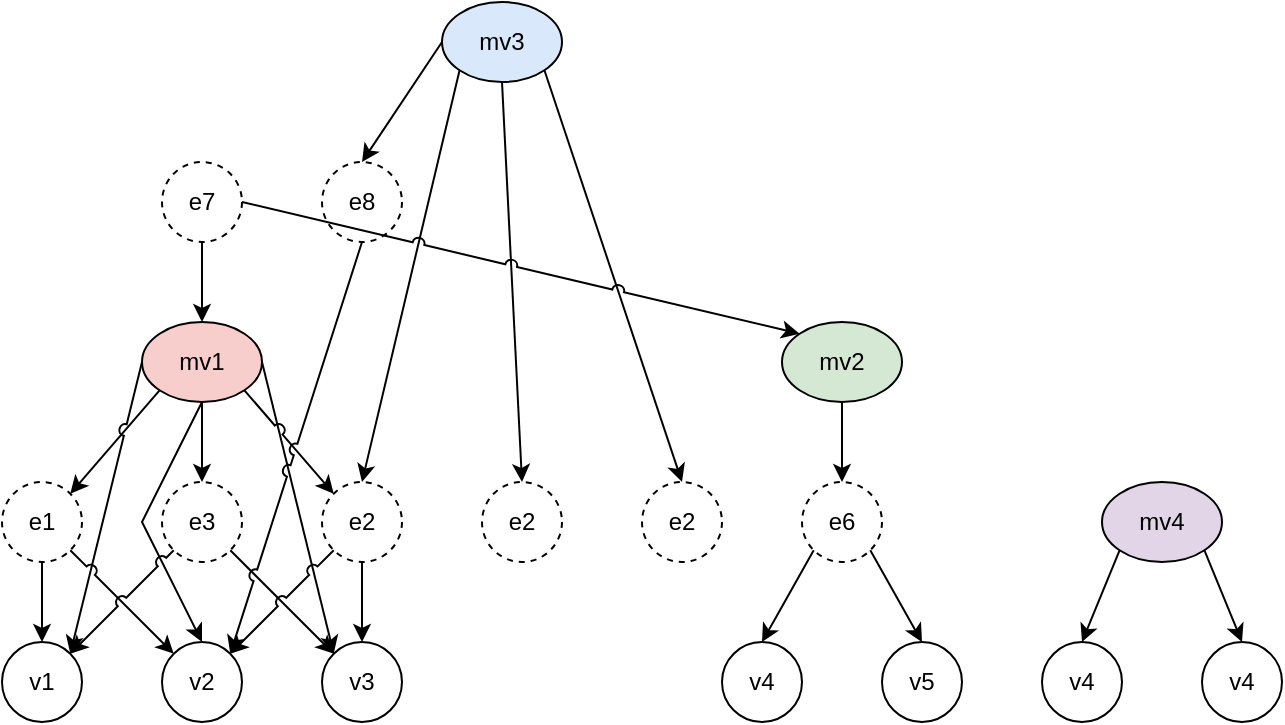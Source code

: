 <mxfile version="16.2.7" type="github" pages="2">
  <diagram id="5mnkRgFZIP5zxIZn5EAq" name="Predicate form">
    <mxGraphModel dx="782" dy="436" grid="1" gridSize="10" guides="1" tooltips="1" connect="1" arrows="1" fold="1" page="1" pageScale="1" pageWidth="1169" pageHeight="1654" math="0" shadow="0">
      <root>
        <mxCell id="0" />
        <mxCell id="1" parent="0" />
        <mxCell id="4unaoIxunH7mGYvfYDb9-40" style="edgeStyle=none;rounded=0;jumpStyle=arc;orthogonalLoop=1;jettySize=auto;html=1;exitX=1;exitY=0.5;exitDx=0;exitDy=0;entryX=0;entryY=0;entryDx=0;entryDy=0;" edge="1" parent="1" source="4unaoIxunH7mGYvfYDb9-6" target="4unaoIxunH7mGYvfYDb9-8">
          <mxGeometry relative="1" as="geometry" />
        </mxCell>
        <mxCell id="4unaoIxunH7mGYvfYDb9-39" style="edgeStyle=none;rounded=0;jumpStyle=arc;orthogonalLoop=1;jettySize=auto;html=1;exitX=0.5;exitY=1;exitDx=0;exitDy=0;entryX=0.5;entryY=0;entryDx=0;entryDy=0;" edge="1" parent="1" source="4unaoIxunH7mGYvfYDb9-6" target="4unaoIxunH7mGYvfYDb9-7">
          <mxGeometry relative="1" as="geometry">
            <Array as="points">
              <mxPoint x="230" y="340" />
            </Array>
          </mxGeometry>
        </mxCell>
        <mxCell id="ydR2u3FujmdfGVsNyOxq-1" value="v1" style="ellipse;whiteSpace=wrap;html=1;aspect=fixed;fillColor=none;" vertex="1" parent="1">
          <mxGeometry x="160" y="400" width="40" height="40" as="geometry" />
        </mxCell>
        <mxCell id="4unaoIxunH7mGYvfYDb9-34" style="edgeStyle=none;rounded=0;jumpStyle=arc;orthogonalLoop=1;jettySize=auto;html=1;exitX=0.5;exitY=1;exitDx=0;exitDy=0;entryX=0.5;entryY=0;entryDx=0;entryDy=0;" edge="1" parent="1" source="4unaoIxunH7mGYvfYDb9-1" target="4unaoIxunH7mGYvfYDb9-6">
          <mxGeometry relative="1" as="geometry" />
        </mxCell>
        <mxCell id="4unaoIxunH7mGYvfYDb9-1" value="e7" style="ellipse;whiteSpace=wrap;html=1;aspect=fixed;fillColor=none;dashed=1;" vertex="1" parent="1">
          <mxGeometry x="240" y="160" width="40" height="40" as="geometry" />
        </mxCell>
        <mxCell id="4unaoIxunH7mGYvfYDb9-29" style="edgeStyle=none;rounded=0;jumpStyle=arc;orthogonalLoop=1;jettySize=auto;html=1;exitX=0;exitY=1;exitDx=0;exitDy=0;entryX=0.5;entryY=0;entryDx=0;entryDy=0;" edge="1" parent="1" source="4unaoIxunH7mGYvfYDb9-2" target="4unaoIxunH7mGYvfYDb9-27">
          <mxGeometry relative="1" as="geometry" />
        </mxCell>
        <mxCell id="4unaoIxunH7mGYvfYDb9-30" style="edgeStyle=none;rounded=0;jumpStyle=arc;orthogonalLoop=1;jettySize=auto;html=1;exitX=1;exitY=1;exitDx=0;exitDy=0;entryX=0.5;entryY=0;entryDx=0;entryDy=0;" edge="1" parent="1" source="4unaoIxunH7mGYvfYDb9-2" target="4unaoIxunH7mGYvfYDb9-28">
          <mxGeometry relative="1" as="geometry" />
        </mxCell>
        <mxCell id="4unaoIxunH7mGYvfYDb9-2" value="mv4" style="ellipse;whiteSpace=wrap;html=1;fillColor=#e1d5e7;strokeColor=#000000;" vertex="1" parent="1">
          <mxGeometry x="710" y="320" width="60" height="40" as="geometry" />
        </mxCell>
        <mxCell id="4unaoIxunH7mGYvfYDb9-36" style="edgeStyle=none;rounded=0;jumpStyle=arc;orthogonalLoop=1;jettySize=auto;html=1;exitX=0;exitY=1;exitDx=0;exitDy=0;entryX=0.5;entryY=0;entryDx=0;entryDy=0;" edge="1" parent="1" source="4unaoIxunH7mGYvfYDb9-4" target="4unaoIxunH7mGYvfYDb9-14">
          <mxGeometry relative="1" as="geometry" />
        </mxCell>
        <mxCell id="4unaoIxunH7mGYvfYDb9-43" style="edgeStyle=none;rounded=0;jumpStyle=arc;orthogonalLoop=1;jettySize=auto;html=1;exitX=0;exitY=0.5;exitDx=0;exitDy=0;entryX=0.5;entryY=0;entryDx=0;entryDy=0;" edge="1" parent="1" source="4unaoIxunH7mGYvfYDb9-4" target="4unaoIxunH7mGYvfYDb9-41">
          <mxGeometry relative="1" as="geometry" />
        </mxCell>
        <mxCell id="4unaoIxunH7mGYvfYDb9-47" style="edgeStyle=none;rounded=0;jumpStyle=arc;orthogonalLoop=1;jettySize=auto;html=1;exitX=0.5;exitY=1;exitDx=0;exitDy=0;entryX=0.5;entryY=0;entryDx=0;entryDy=0;" edge="1" parent="1" source="4unaoIxunH7mGYvfYDb9-4" target="4unaoIxunH7mGYvfYDb9-45">
          <mxGeometry relative="1" as="geometry" />
        </mxCell>
        <mxCell id="4unaoIxunH7mGYvfYDb9-48" style="edgeStyle=none;rounded=0;jumpStyle=arc;orthogonalLoop=1;jettySize=auto;html=1;exitX=1;exitY=1;exitDx=0;exitDy=0;entryX=0.5;entryY=0;entryDx=0;entryDy=0;" edge="1" parent="1" source="4unaoIxunH7mGYvfYDb9-4" target="4unaoIxunH7mGYvfYDb9-46">
          <mxGeometry relative="1" as="geometry" />
        </mxCell>
        <mxCell id="4unaoIxunH7mGYvfYDb9-4" value="mv3" style="ellipse;whiteSpace=wrap;html=1;fillColor=#dae8fc;strokeColor=#000000;" vertex="1" parent="1">
          <mxGeometry x="380" y="80" width="60" height="40" as="geometry" />
        </mxCell>
        <mxCell id="4unaoIxunH7mGYvfYDb9-37" style="edgeStyle=none;rounded=0;jumpStyle=arc;orthogonalLoop=1;jettySize=auto;html=1;exitX=0.5;exitY=1;exitDx=0;exitDy=0;entryX=0.5;entryY=0;entryDx=0;entryDy=0;" edge="1" parent="1" source="4unaoIxunH7mGYvfYDb9-5" target="4unaoIxunH7mGYvfYDb9-31">
          <mxGeometry relative="1" as="geometry" />
        </mxCell>
        <mxCell id="4unaoIxunH7mGYvfYDb9-5" value="mv2" style="ellipse;whiteSpace=wrap;html=1;fillColor=#d5e8d4;strokeColor=#000000;" vertex="1" parent="1">
          <mxGeometry x="550" y="240" width="60" height="40" as="geometry" />
        </mxCell>
        <mxCell id="4unaoIxunH7mGYvfYDb9-15" style="edgeStyle=none;rounded=0;orthogonalLoop=1;jettySize=auto;html=1;exitX=0;exitY=1;exitDx=0;exitDy=0;entryX=1;entryY=0;entryDx=0;entryDy=0;jumpStyle=arc;" edge="1" parent="1" source="4unaoIxunH7mGYvfYDb9-6" target="4unaoIxunH7mGYvfYDb9-12">
          <mxGeometry relative="1" as="geometry" />
        </mxCell>
        <mxCell id="4unaoIxunH7mGYvfYDb9-16" style="edgeStyle=none;rounded=0;orthogonalLoop=1;jettySize=auto;html=1;exitX=0.5;exitY=1;exitDx=0;exitDy=0;entryX=0.5;entryY=0;entryDx=0;entryDy=0;jumpStyle=arc;" edge="1" parent="1" source="4unaoIxunH7mGYvfYDb9-6" target="4unaoIxunH7mGYvfYDb9-13">
          <mxGeometry relative="1" as="geometry" />
        </mxCell>
        <mxCell id="4unaoIxunH7mGYvfYDb9-17" style="edgeStyle=none;rounded=0;orthogonalLoop=1;jettySize=auto;html=1;exitX=1;exitY=1;exitDx=0;exitDy=0;entryX=0;entryY=0;entryDx=0;entryDy=0;jumpStyle=arc;" edge="1" parent="1" source="4unaoIxunH7mGYvfYDb9-6" target="4unaoIxunH7mGYvfYDb9-14">
          <mxGeometry relative="1" as="geometry" />
        </mxCell>
        <mxCell id="4unaoIxunH7mGYvfYDb9-38" style="edgeStyle=none;rounded=0;jumpStyle=arc;orthogonalLoop=1;jettySize=auto;html=1;exitX=0;exitY=0.5;exitDx=0;exitDy=0;entryX=1;entryY=0;entryDx=0;entryDy=0;" edge="1" parent="1" source="4unaoIxunH7mGYvfYDb9-6" target="ydR2u3FujmdfGVsNyOxq-1">
          <mxGeometry relative="1" as="geometry" />
        </mxCell>
        <mxCell id="4unaoIxunH7mGYvfYDb9-6" value="mv1" style="ellipse;whiteSpace=wrap;html=1;fillColor=#f8cecc;strokeColor=#000000;" vertex="1" parent="1">
          <mxGeometry x="230" y="240" width="60" height="40" as="geometry" />
        </mxCell>
        <mxCell id="4unaoIxunH7mGYvfYDb9-7" value="v2" style="ellipse;whiteSpace=wrap;html=1;aspect=fixed;fillColor=none;" vertex="1" parent="1">
          <mxGeometry x="240" y="400" width="40" height="40" as="geometry" />
        </mxCell>
        <mxCell id="4unaoIxunH7mGYvfYDb9-8" value="v3" style="ellipse;whiteSpace=wrap;html=1;aspect=fixed;fillColor=none;" vertex="1" parent="1">
          <mxGeometry x="320" y="400" width="40" height="40" as="geometry" />
        </mxCell>
        <mxCell id="4unaoIxunH7mGYvfYDb9-18" style="edgeStyle=none;rounded=0;orthogonalLoop=1;jettySize=auto;html=1;exitX=0.5;exitY=1;exitDx=0;exitDy=0;entryX=0.5;entryY=0;entryDx=0;entryDy=0;jumpStyle=arc;" edge="1" parent="1" source="4unaoIxunH7mGYvfYDb9-12" target="ydR2u3FujmdfGVsNyOxq-1">
          <mxGeometry relative="1" as="geometry" />
        </mxCell>
        <mxCell id="4unaoIxunH7mGYvfYDb9-22" style="edgeStyle=none;rounded=0;orthogonalLoop=1;jettySize=auto;html=1;exitX=1;exitY=1;exitDx=0;exitDy=0;entryX=0;entryY=0;entryDx=0;entryDy=0;jumpStyle=arc;" edge="1" parent="1" source="4unaoIxunH7mGYvfYDb9-12" target="4unaoIxunH7mGYvfYDb9-7">
          <mxGeometry relative="1" as="geometry" />
        </mxCell>
        <mxCell id="4unaoIxunH7mGYvfYDb9-12" value="e1" style="ellipse;whiteSpace=wrap;html=1;aspect=fixed;fillColor=none;dashed=1;" vertex="1" parent="1">
          <mxGeometry x="160" y="320" width="40" height="40" as="geometry" />
        </mxCell>
        <mxCell id="4unaoIxunH7mGYvfYDb9-23" style="edgeStyle=none;rounded=0;orthogonalLoop=1;jettySize=auto;html=1;exitX=0;exitY=1;exitDx=0;exitDy=0;entryX=1;entryY=0;entryDx=0;entryDy=0;jumpStyle=arc;" edge="1" parent="1" source="4unaoIxunH7mGYvfYDb9-13" target="ydR2u3FujmdfGVsNyOxq-1">
          <mxGeometry relative="1" as="geometry" />
        </mxCell>
        <mxCell id="4unaoIxunH7mGYvfYDb9-24" style="edgeStyle=none;rounded=0;orthogonalLoop=1;jettySize=auto;html=1;exitX=1;exitY=1;exitDx=0;exitDy=0;entryX=0;entryY=0;entryDx=0;entryDy=0;jumpStyle=arc;" edge="1" parent="1" source="4unaoIxunH7mGYvfYDb9-13" target="4unaoIxunH7mGYvfYDb9-8">
          <mxGeometry relative="1" as="geometry" />
        </mxCell>
        <mxCell id="4unaoIxunH7mGYvfYDb9-13" value="e3" style="ellipse;whiteSpace=wrap;html=1;aspect=fixed;fillColor=none;dashed=1;" vertex="1" parent="1">
          <mxGeometry x="240" y="320" width="40" height="40" as="geometry" />
        </mxCell>
        <mxCell id="4unaoIxunH7mGYvfYDb9-20" style="edgeStyle=none;rounded=0;orthogonalLoop=1;jettySize=auto;html=1;exitX=0.5;exitY=1;exitDx=0;exitDy=0;entryX=0.5;entryY=0;entryDx=0;entryDy=0;jumpStyle=arc;" edge="1" parent="1" source="4unaoIxunH7mGYvfYDb9-14" target="4unaoIxunH7mGYvfYDb9-8">
          <mxGeometry relative="1" as="geometry" />
        </mxCell>
        <mxCell id="4unaoIxunH7mGYvfYDb9-21" style="edgeStyle=none;rounded=0;orthogonalLoop=1;jettySize=auto;html=1;exitX=0;exitY=1;exitDx=0;exitDy=0;entryX=1;entryY=0;entryDx=0;entryDy=0;jumpStyle=arc;" edge="1" parent="1" source="4unaoIxunH7mGYvfYDb9-14" target="4unaoIxunH7mGYvfYDb9-7">
          <mxGeometry relative="1" as="geometry" />
        </mxCell>
        <mxCell id="4unaoIxunH7mGYvfYDb9-14" value="e2" style="ellipse;whiteSpace=wrap;html=1;aspect=fixed;fillColor=none;dashed=1;" vertex="1" parent="1">
          <mxGeometry x="320" y="320" width="40" height="40" as="geometry" />
        </mxCell>
        <mxCell id="4unaoIxunH7mGYvfYDb9-25" value="v4" style="ellipse;whiteSpace=wrap;html=1;aspect=fixed;fillColor=none;" vertex="1" parent="1">
          <mxGeometry x="520" y="400" width="40" height="40" as="geometry" />
        </mxCell>
        <mxCell id="4unaoIxunH7mGYvfYDb9-26" value="v5" style="ellipse;whiteSpace=wrap;html=1;aspect=fixed;fillColor=none;" vertex="1" parent="1">
          <mxGeometry x="600" y="400" width="40" height="40" as="geometry" />
        </mxCell>
        <mxCell id="4unaoIxunH7mGYvfYDb9-27" value="v4" style="ellipse;whiteSpace=wrap;html=1;aspect=fixed;fillColor=none;" vertex="1" parent="1">
          <mxGeometry x="680" y="400" width="40" height="40" as="geometry" />
        </mxCell>
        <mxCell id="4unaoIxunH7mGYvfYDb9-28" value="v4" style="ellipse;whiteSpace=wrap;html=1;aspect=fixed;fillColor=none;" vertex="1" parent="1">
          <mxGeometry x="760" y="400" width="40" height="40" as="geometry" />
        </mxCell>
        <mxCell id="4unaoIxunH7mGYvfYDb9-32" style="edgeStyle=none;rounded=0;jumpStyle=arc;orthogonalLoop=1;jettySize=auto;html=1;exitX=0;exitY=1;exitDx=0;exitDy=0;entryX=0.5;entryY=0;entryDx=0;entryDy=0;" edge="1" parent="1" source="4unaoIxunH7mGYvfYDb9-31" target="4unaoIxunH7mGYvfYDb9-25">
          <mxGeometry relative="1" as="geometry" />
        </mxCell>
        <mxCell id="4unaoIxunH7mGYvfYDb9-33" style="edgeStyle=none;rounded=0;jumpStyle=arc;orthogonalLoop=1;jettySize=auto;html=1;exitX=1;exitY=1;exitDx=0;exitDy=0;entryX=0.5;entryY=0;entryDx=0;entryDy=0;" edge="1" parent="1" source="4unaoIxunH7mGYvfYDb9-31" target="4unaoIxunH7mGYvfYDb9-26">
          <mxGeometry relative="1" as="geometry" />
        </mxCell>
        <mxCell id="4unaoIxunH7mGYvfYDb9-31" value="e6" style="ellipse;whiteSpace=wrap;html=1;aspect=fixed;fillColor=none;dashed=1;" vertex="1" parent="1">
          <mxGeometry x="560" y="320" width="40" height="40" as="geometry" />
        </mxCell>
        <mxCell id="4unaoIxunH7mGYvfYDb9-49" style="edgeStyle=none;rounded=0;jumpStyle=arc;orthogonalLoop=1;jettySize=auto;html=1;exitX=0.5;exitY=1;exitDx=0;exitDy=0;entryX=1;entryY=0;entryDx=0;entryDy=0;" edge="1" parent="1" source="4unaoIxunH7mGYvfYDb9-41" target="4unaoIxunH7mGYvfYDb9-7">
          <mxGeometry relative="1" as="geometry" />
        </mxCell>
        <mxCell id="4unaoIxunH7mGYvfYDb9-41" value="e8" style="ellipse;whiteSpace=wrap;html=1;aspect=fixed;fillColor=none;dashed=1;" vertex="1" parent="1">
          <mxGeometry x="320" y="160" width="40" height="40" as="geometry" />
        </mxCell>
        <mxCell id="4unaoIxunH7mGYvfYDb9-45" value="e2" style="ellipse;whiteSpace=wrap;html=1;aspect=fixed;fillColor=none;dashed=1;" vertex="1" parent="1">
          <mxGeometry x="400" y="320" width="40" height="40" as="geometry" />
        </mxCell>
        <mxCell id="4unaoIxunH7mGYvfYDb9-46" value="e2" style="ellipse;whiteSpace=wrap;html=1;aspect=fixed;fillColor=none;dashed=1;" vertex="1" parent="1">
          <mxGeometry x="480" y="320" width="40" height="40" as="geometry" />
        </mxCell>
        <mxCell id="4unaoIxunH7mGYvfYDb9-35" style="edgeStyle=none;rounded=0;jumpStyle=arc;orthogonalLoop=1;jettySize=auto;html=1;exitX=1;exitY=0.5;exitDx=0;exitDy=0;entryX=0;entryY=0;entryDx=0;entryDy=0;" edge="1" parent="1" source="4unaoIxunH7mGYvfYDb9-1" target="4unaoIxunH7mGYvfYDb9-5">
          <mxGeometry relative="1" as="geometry" />
        </mxCell>
      </root>
    </mxGraphModel>
  </diagram>
  <diagram id="sf59IieOYiXJeI6Ol03e" name="Graph form">
    <mxGraphModel dx="782" dy="436" grid="1" gridSize="10" guides="1" tooltips="1" connect="1" arrows="1" fold="1" page="1" pageScale="1" pageWidth="1169" pageHeight="1654" math="0" shadow="0">
      <root>
        <mxCell id="CZFq-tbUOs4MR2IKkpxn-0" />
        <mxCell id="CZFq-tbUOs4MR2IKkpxn-1" parent="CZFq-tbUOs4MR2IKkpxn-0" />
      </root>
    </mxGraphModel>
  </diagram>
</mxfile>
